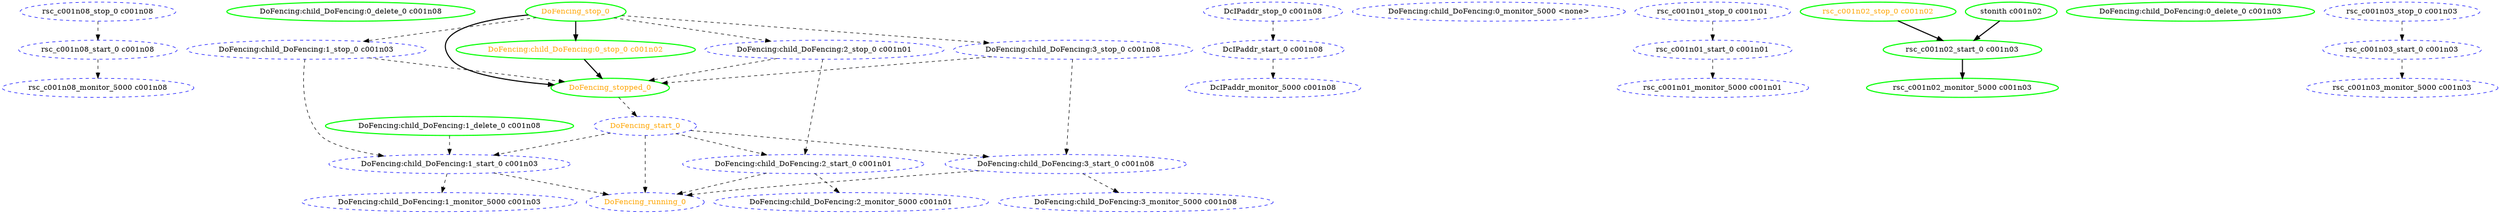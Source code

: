 digraph "g" {
	size = "30,30"
"rsc_c001n08_monitor_5000 c001n08" [ style="dashed" color="blue" fontcolor="black" ]
"DoFencing:child_DoFencing:0_delete_0 c001n08" [ style=bold color="green" fontcolor="black" ]
"DoFencing:child_DoFencing:1_monitor_5000 c001n03" [ style="dashed" color="blue" fontcolor="black" ]
"DoFencing:child_DoFencing:1_delete_0 c001n08" [ style=bold color="green" fontcolor="black" ]
"DcIPaddr_monitor_5000 c001n08" [ style="dashed" color="blue" fontcolor="black" ]
"DoFencing:child_DoFencing:3_monitor_5000 c001n08" [ style="dashed" color="blue" fontcolor="black" ]
"DoFencing:child_DoFencing:0_monitor_5000 <none>" [ style="dashed" color="blue" fontcolor="black" ]
"rsc_c001n01_monitor_5000 c001n01" [ style="dashed" color="blue" fontcolor="black" ]
"rsc_c001n02_monitor_5000 c001n03" [ style=bold color="green" fontcolor="black" ]
"DoFencing:child_DoFencing:2_monitor_5000 c001n01" [ style="dashed" color="blue" fontcolor="black" ]
"DoFencing:child_DoFencing:0_delete_0 c001n03" [ style=bold color="green" fontcolor="black" ]
"rsc_c001n03_monitor_5000 c001n03" [ style="dashed" color="blue" fontcolor="black" ]
"DcIPaddr_stop_0 c001n08" [ style="dashed" color="blue" fontcolor="black" ]
"DcIPaddr_start_0 c001n08" [ style="dashed" color="blue" fontcolor="black" ]
"rsc_c001n08_stop_0 c001n08" [ style="dashed" color="blue" fontcolor="black" ]
"rsc_c001n08_start_0 c001n08" [ style="dashed" color="blue" fontcolor="black" ]
"rsc_c001n02_stop_0 c001n02" [ style=bold color="green" fontcolor="orange" ]
"rsc_c001n02_start_0 c001n03" [ style=bold color="green" fontcolor="black" ]
"rsc_c001n03_stop_0 c001n03" [ style="dashed" color="blue" fontcolor="black" ]
"rsc_c001n03_start_0 c001n03" [ style="dashed" color="blue" fontcolor="black" ]
"rsc_c001n01_stop_0 c001n01" [ style="dashed" color="blue" fontcolor="black" ]
"rsc_c001n01_start_0 c001n01" [ style="dashed" color="blue" fontcolor="black" ]
"DoFencing:child_DoFencing:0_stop_0 c001n02" [ style=bold color="green" fontcolor="orange" ]
"DoFencing:child_DoFencing:1_stop_0 c001n03" [ style="dashed" color="blue" fontcolor="black" ]
"DoFencing:child_DoFencing:1_start_0 c001n03" [ style="dashed" color="blue" fontcolor="black" ]
"DoFencing:child_DoFencing:2_stop_0 c001n01" [ style="dashed" color="blue" fontcolor="black" ]
"DoFencing:child_DoFencing:2_start_0 c001n01" [ style="dashed" color="blue" fontcolor="black" ]
"DoFencing:child_DoFencing:3_stop_0 c001n08" [ style="dashed" color="blue" fontcolor="black" ]
"DoFencing:child_DoFencing:3_start_0 c001n08" [ style="dashed" color="blue" fontcolor="black" ]
"DoFencing_start_0" [ style="dashed" color="blue" fontcolor="orange" ]
"DoFencing_running_0" [ style="dashed" color="blue" fontcolor="orange" ]
"DoFencing_stop_0" [ style=bold color="green" fontcolor="orange" ]
"DoFencing_stopped_0" [ style=bold color="green" fontcolor="orange" ]
"stonith c001n02" [ style=bold color="green" fontcolor="black" ]
"rsc_c001n08_start_0 c001n08" -> "rsc_c001n08_monitor_5000 c001n08" [ style = dashed]
"DoFencing:child_DoFencing:1_start_0 c001n03" -> "DoFencing:child_DoFencing:1_monitor_5000 c001n03" [ style = dashed]
"DcIPaddr_start_0 c001n08" -> "DcIPaddr_monitor_5000 c001n08" [ style = dashed]
"DoFencing:child_DoFencing:3_start_0 c001n08" -> "DoFencing:child_DoFencing:3_monitor_5000 c001n08" [ style = dashed]
"rsc_c001n01_start_0 c001n01" -> "rsc_c001n01_monitor_5000 c001n01" [ style = dashed]
"rsc_c001n02_start_0 c001n03" -> "rsc_c001n02_monitor_5000 c001n03" [ style = bold]
"DoFencing:child_DoFencing:2_start_0 c001n01" -> "DoFencing:child_DoFencing:2_monitor_5000 c001n01" [ style = dashed]
"rsc_c001n03_start_0 c001n03" -> "rsc_c001n03_monitor_5000 c001n03" [ style = dashed]
"DcIPaddr_stop_0 c001n08" -> "DcIPaddr_start_0 c001n08" [ style = dashed]
"rsc_c001n08_stop_0 c001n08" -> "rsc_c001n08_start_0 c001n08" [ style = dashed]
"rsc_c001n02_stop_0 c001n02" -> "rsc_c001n02_start_0 c001n03" [ style = bold]
"stonith c001n02" -> "rsc_c001n02_start_0 c001n03" [ style = bold]
"rsc_c001n03_stop_0 c001n03" -> "rsc_c001n03_start_0 c001n03" [ style = dashed]
"rsc_c001n01_stop_0 c001n01" -> "rsc_c001n01_start_0 c001n01" [ style = dashed]
"DoFencing_stop_0" -> "DoFencing:child_DoFencing:0_stop_0 c001n02" [ style = bold]
"DoFencing_stop_0" -> "DoFencing:child_DoFencing:1_stop_0 c001n03" [ style = dashed]
"DoFencing:child_DoFencing:1_delete_0 c001n08" -> "DoFencing:child_DoFencing:1_start_0 c001n03" [ style = dashed]
"DoFencing:child_DoFencing:1_stop_0 c001n03" -> "DoFencing:child_DoFencing:1_start_0 c001n03" [ style = dashed]
"DoFencing_start_0" -> "DoFencing:child_DoFencing:1_start_0 c001n03" [ style = dashed]
"DoFencing_stop_0" -> "DoFencing:child_DoFencing:2_stop_0 c001n01" [ style = dashed]
"DoFencing:child_DoFencing:2_stop_0 c001n01" -> "DoFencing:child_DoFencing:2_start_0 c001n01" [ style = dashed]
"DoFencing_start_0" -> "DoFencing:child_DoFencing:2_start_0 c001n01" [ style = dashed]
"DoFencing_stop_0" -> "DoFencing:child_DoFencing:3_stop_0 c001n08" [ style = dashed]
"DoFencing:child_DoFencing:3_stop_0 c001n08" -> "DoFencing:child_DoFencing:3_start_0 c001n08" [ style = dashed]
"DoFencing_start_0" -> "DoFencing:child_DoFencing:3_start_0 c001n08" [ style = dashed]
"DoFencing_stopped_0" -> "DoFencing_start_0" [ style = dashed]
"DoFencing_start_0" -> "DoFencing_running_0" [ style = dashed]
"DoFencing:child_DoFencing:1_start_0 c001n03" -> "DoFencing_running_0" [ style = dashed]
"DoFencing:child_DoFencing:2_start_0 c001n01" -> "DoFencing_running_0" [ style = dashed]
"DoFencing:child_DoFencing:3_start_0 c001n08" -> "DoFencing_running_0" [ style = dashed]
"DoFencing:child_DoFencing:0_stop_0 c001n02" -> "DoFencing_stopped_0" [ style = bold]
"DoFencing:child_DoFencing:1_stop_0 c001n03" -> "DoFencing_stopped_0" [ style = dashed]
"DoFencing:child_DoFencing:2_stop_0 c001n01" -> "DoFencing_stopped_0" [ style = dashed]
"DoFencing:child_DoFencing:3_stop_0 c001n08" -> "DoFencing_stopped_0" [ style = dashed]
"DoFencing_stop_0" -> "DoFencing_stopped_0" [ style = bold]
}
